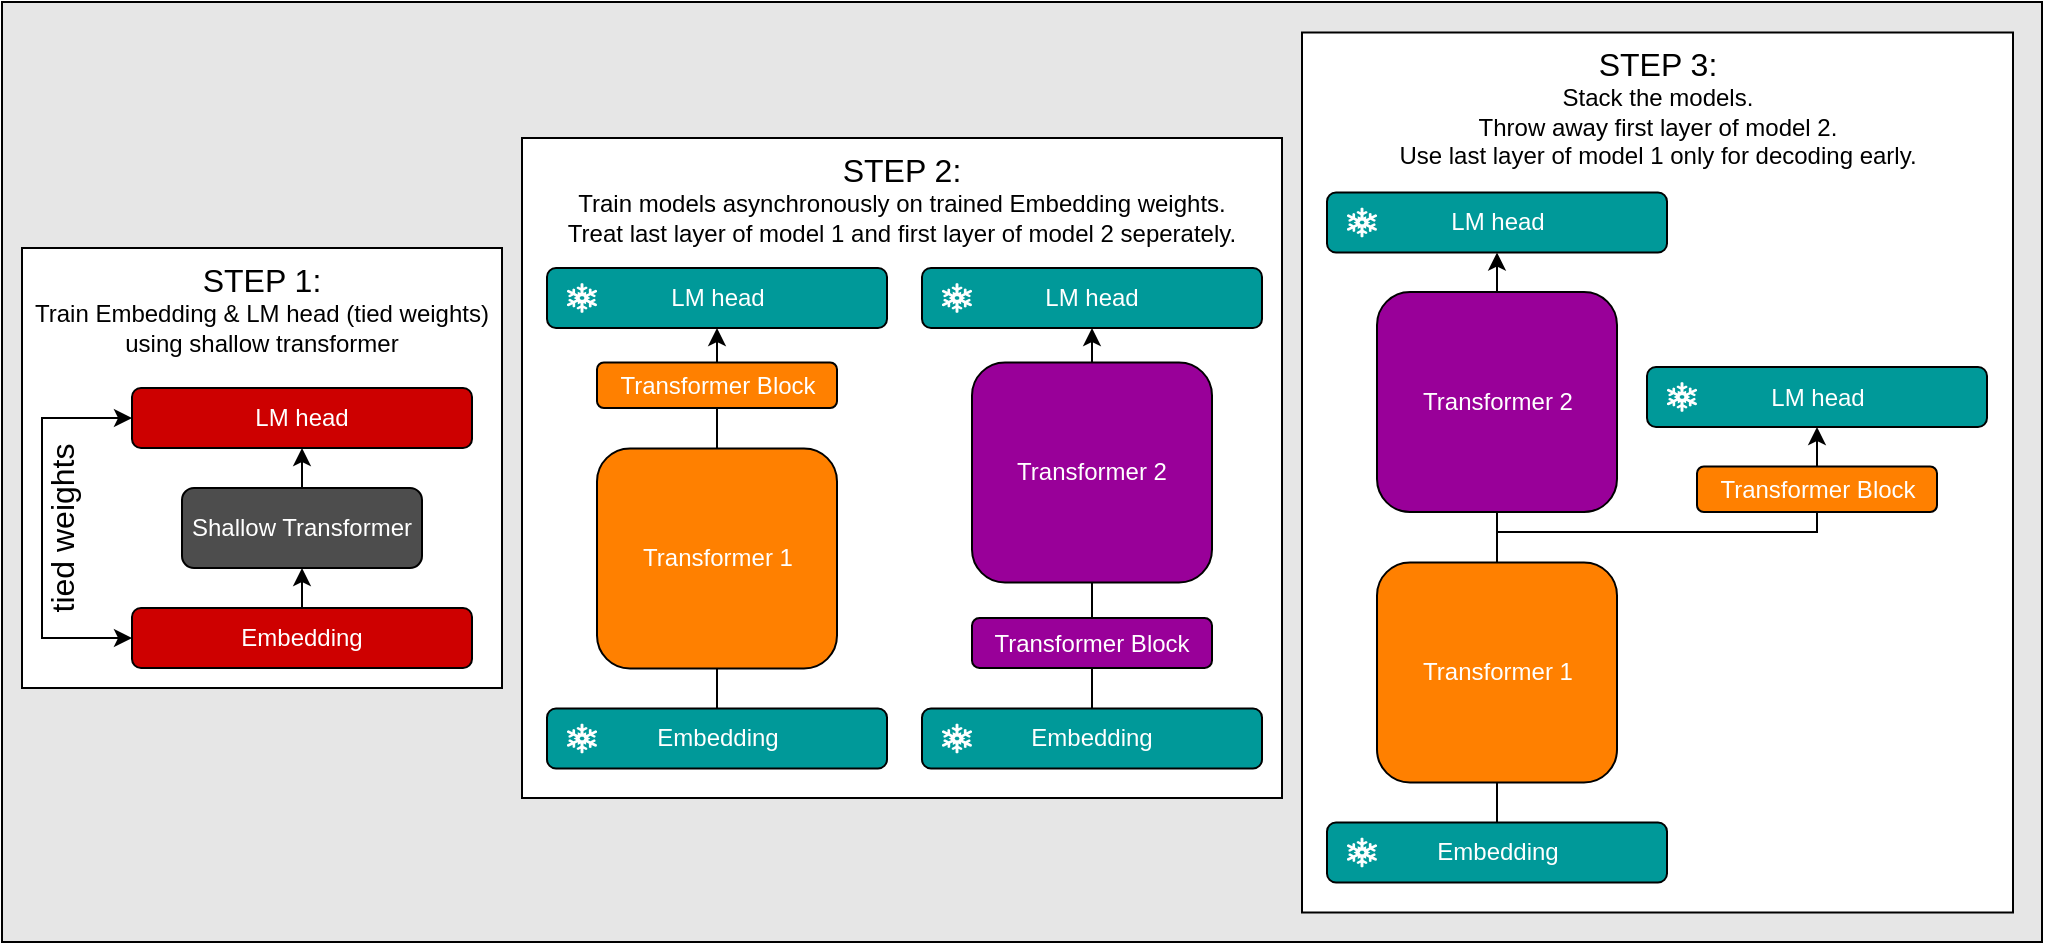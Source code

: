 <mxfile version="26.0.4">
  <diagram name="Seite-1" id="cMu12UTUHUqs-usWebE3">
    <mxGraphModel dx="1122" dy="793" grid="1" gridSize="10" guides="1" tooltips="1" connect="1" arrows="1" fold="1" page="1" pageScale="1" pageWidth="827" pageHeight="1169" math="0" shadow="0">
      <root>
        <mxCell id="0" />
        <mxCell id="1" parent="0" />
        <mxCell id="veAT1wjvBn1vrY7GnxaN-27" value="" style="rounded=0;whiteSpace=wrap;html=1;fillColor=light-dark(#e6e6e6, #ededed);" vertex="1" parent="1">
          <mxGeometry x="20" y="127" width="1020" height="470" as="geometry" />
        </mxCell>
        <mxCell id="veAT1wjvBn1vrY7GnxaN-25" value="&lt;font style=&quot;font-size: 16px;&quot;&gt;STEP 3:&lt;/font&gt;&lt;div&gt;&lt;span style=&quot;background-color: transparent; color: light-dark(rgb(0, 0, 0), rgb(255, 255, 255));&quot;&gt;Stack the models.&lt;/span&gt;&lt;/div&gt;&lt;div&gt;&lt;span style=&quot;background-color: transparent; color: light-dark(rgb(0, 0, 0), rgb(255, 255, 255));&quot;&gt;Throw away first layer of model 2.&lt;/span&gt;&lt;/div&gt;&lt;div&gt;&lt;span style=&quot;background-color: transparent; color: light-dark(rgb(0, 0, 0), rgb(255, 255, 255));&quot;&gt;Use last layer of model 1 only for decoding early.&lt;/span&gt;&lt;br&gt;&lt;/div&gt;" style="rounded=0;whiteSpace=wrap;html=1;fillColor=#FFFFFF;verticalAlign=top;" vertex="1" parent="1">
          <mxGeometry x="670" y="142.25" width="355.5" height="440" as="geometry" />
        </mxCell>
        <mxCell id="veAT1wjvBn1vrY7GnxaN-24" value="&lt;font style=&quot;font-size: 16px;&quot;&gt;STEP 2:&lt;/font&gt;&lt;div&gt;Train models asynchronously on trained Embedding weights.&lt;/div&gt;&lt;div&gt;Treat last layer of model 1 and first layer of model 2 seperately.&lt;/div&gt;" style="rounded=0;whiteSpace=wrap;html=1;fillColor=#FFFFFF;verticalAlign=top;" vertex="1" parent="1">
          <mxGeometry x="280" y="195" width="380" height="330" as="geometry" />
        </mxCell>
        <mxCell id="veAT1wjvBn1vrY7GnxaN-23" value="&lt;font style=&quot;font-size: 16px;&quot;&gt;STEP 1:&lt;/font&gt;&lt;div&gt;Train Embedding &amp;amp; LM head (tied weights)&lt;/div&gt;&lt;div&gt;using shallow transformer&lt;/div&gt;" style="rounded=0;whiteSpace=wrap;html=1;fillColor=#FFFFFF;verticalAlign=top;" vertex="1" parent="1">
          <mxGeometry x="30" y="250" width="240" height="220" as="geometry" />
        </mxCell>
        <mxCell id="veAT1wjvBn1vrY7GnxaN-22" style="edgeStyle=orthogonalEdgeStyle;rounded=0;orthogonalLoop=1;jettySize=auto;html=1;exitX=0.5;exitY=0;exitDx=0;exitDy=0;entryX=0.5;entryY=1;entryDx=0;entryDy=0;" edge="1" parent="1" source="veAT1wjvBn1vrY7GnxaN-4" target="veAT1wjvBn1vrY7GnxaN-11">
          <mxGeometry relative="1" as="geometry" />
        </mxCell>
        <mxCell id="hf-5a7G72kzq3b17Jqu1-5" style="edgeStyle=orthogonalEdgeStyle;rounded=0;orthogonalLoop=1;jettySize=auto;html=1;exitX=0.5;exitY=0;exitDx=0;exitDy=0;entryX=0.5;entryY=1;entryDx=0;entryDy=0;" parent="1" source="hf-5a7G72kzq3b17Jqu1-6" target="hf-5a7G72kzq3b17Jqu1-11" edge="1">
          <mxGeometry relative="1" as="geometry" />
        </mxCell>
        <mxCell id="hf-5a7G72kzq3b17Jqu1-6" value="Embedding" style="rounded=1;whiteSpace=wrap;html=1;fillColor=light-dark(#ce0000, #ffa3a3);fontColor=#FFFFFF;" parent="1" vertex="1">
          <mxGeometry x="85" y="430" width="170" height="30" as="geometry" />
        </mxCell>
        <mxCell id="hf-5a7G72kzq3b17Jqu1-7" value="LM head" style="rounded=1;whiteSpace=wrap;html=1;fillColor=light-dark(#cd0000, #ffa3a3);fontColor=#FFFFFF;" parent="1" vertex="1">
          <mxGeometry x="85" y="320" width="170" height="30" as="geometry" />
        </mxCell>
        <mxCell id="hf-5a7G72kzq3b17Jqu1-8" value="" style="endArrow=classic;startArrow=classic;html=1;rounded=0;entryX=0;entryY=0.5;entryDx=0;entryDy=0;exitX=0;exitY=0.5;exitDx=0;exitDy=0;" parent="1" source="hf-5a7G72kzq3b17Jqu1-6" target="hf-5a7G72kzq3b17Jqu1-7" edge="1">
          <mxGeometry width="50" height="50" relative="1" as="geometry">
            <mxPoint x="190" y="400" as="sourcePoint" />
            <mxPoint x="240" y="350" as="targetPoint" />
            <Array as="points">
              <mxPoint x="40" y="445" />
              <mxPoint x="40" y="335" />
            </Array>
          </mxGeometry>
        </mxCell>
        <mxCell id="hf-5a7G72kzq3b17Jqu1-9" value="&lt;font style=&quot;font-size: 16px;&quot;&gt;tied weights&lt;/font&gt;" style="edgeLabel;html=1;align=center;verticalAlign=middle;resizable=0;points=[];rotation=-90;labelBackgroundColor=none;" parent="hf-5a7G72kzq3b17Jqu1-8" vertex="1" connectable="0">
          <mxGeometry x="-0.035" y="-1" relative="1" as="geometry">
            <mxPoint x="9" y="-3" as="offset" />
          </mxGeometry>
        </mxCell>
        <mxCell id="hf-5a7G72kzq3b17Jqu1-10" style="edgeStyle=orthogonalEdgeStyle;rounded=0;orthogonalLoop=1;jettySize=auto;html=1;exitX=0.5;exitY=0;exitDx=0;exitDy=0;entryX=0.5;entryY=1;entryDx=0;entryDy=0;" parent="1" source="hf-5a7G72kzq3b17Jqu1-11" target="hf-5a7G72kzq3b17Jqu1-7" edge="1">
          <mxGeometry relative="1" as="geometry" />
        </mxCell>
        <mxCell id="hf-5a7G72kzq3b17Jqu1-11" value="Shallow Transformer" style="rounded=1;whiteSpace=wrap;html=1;fillColor=#4D4D4D;fontColor=#FFFFFF;" parent="1" vertex="1">
          <mxGeometry x="110" y="370" width="120" height="40" as="geometry" />
        </mxCell>
        <mxCell id="hf-5a7G72kzq3b17Jqu1-12" value="Embedding" style="rounded=1;whiteSpace=wrap;html=1;fillColor=#009999;fontColor=#FFFFFF;" parent="1" vertex="1">
          <mxGeometry x="292.5" y="480.25" width="170" height="30" as="geometry" />
        </mxCell>
        <mxCell id="hf-5a7G72kzq3b17Jqu1-13" value="LM head" style="rounded=1;whiteSpace=wrap;html=1;fillColor=#009999;fontColor=#FFFFFF;" parent="1" vertex="1">
          <mxGeometry x="292.5" y="260" width="170" height="30" as="geometry" />
        </mxCell>
        <mxCell id="veAT1wjvBn1vrY7GnxaN-2" style="edgeStyle=orthogonalEdgeStyle;rounded=0;orthogonalLoop=1;jettySize=auto;html=1;entryX=0.5;entryY=1;entryDx=0;entryDy=0;" edge="1" parent="1" source="hf-5a7G72kzq3b17Jqu1-12" target="hf-5a7G72kzq3b17Jqu1-13">
          <mxGeometry relative="1" as="geometry" />
        </mxCell>
        <mxCell id="hf-5a7G72kzq3b17Jqu1-14" value="Transformer 1" style="rounded=1;whiteSpace=wrap;html=1;fillColor=#FF8000;fontColor=#FFFFFF;" parent="1" vertex="1">
          <mxGeometry x="317.5" y="350.25" width="120" height="110" as="geometry" />
        </mxCell>
        <mxCell id="hf-5a7G72kzq3b17Jqu1-15" value="" style="shape=mxgraph.signs.nature.snowflake;html=1;pointerEvents=1;fillColor=#FFFFFF;strokeColor=none;verticalLabelPosition=bottom;verticalAlign=top;align=center;" parent="1" vertex="1">
          <mxGeometry x="302.5" y="487.75" width="15" height="15" as="geometry" />
        </mxCell>
        <mxCell id="hf-5a7G72kzq3b17Jqu1-16" value="" style="shape=mxgraph.signs.nature.snowflake;html=1;pointerEvents=1;fillColor=#FFFFFF;strokeColor=none;verticalLabelPosition=bottom;verticalAlign=top;align=center;" parent="1" vertex="1">
          <mxGeometry x="302.5" y="267.5" width="15" height="15" as="geometry" />
        </mxCell>
        <mxCell id="hf-5a7G72kzq3b17Jqu1-17" value="Embedding" style="rounded=1;whiteSpace=wrap;html=1;fillColor=#009999;fontColor=#FFFFFF;" parent="1" vertex="1">
          <mxGeometry x="480" y="480.25" width="170" height="30" as="geometry" />
        </mxCell>
        <mxCell id="hf-5a7G72kzq3b17Jqu1-18" value="LM head" style="rounded=1;whiteSpace=wrap;html=1;fillColor=#009999;fontColor=#FFFFFF;" parent="1" vertex="1">
          <mxGeometry x="480" y="260" width="170" height="30" as="geometry" />
        </mxCell>
        <mxCell id="hf-5a7G72kzq3b17Jqu1-89" style="edgeStyle=orthogonalEdgeStyle;rounded=0;orthogonalLoop=1;jettySize=auto;html=1;exitX=0.5;exitY=0;exitDx=0;exitDy=0;entryX=0.5;entryY=1;entryDx=0;entryDy=0;" parent="1" source="hf-5a7G72kzq3b17Jqu1-17" target="hf-5a7G72kzq3b17Jqu1-18" edge="1">
          <mxGeometry relative="1" as="geometry" />
        </mxCell>
        <mxCell id="hf-5a7G72kzq3b17Jqu1-19" value="Transformer 2" style="rounded=1;whiteSpace=wrap;html=1;fillColor=#990099;fontColor=#FFFFFF;" parent="1" vertex="1">
          <mxGeometry x="505" y="307.25" width="120" height="110" as="geometry" />
        </mxCell>
        <mxCell id="hf-5a7G72kzq3b17Jqu1-20" value="" style="shape=mxgraph.signs.nature.snowflake;html=1;pointerEvents=1;fillColor=#FFFFFF;strokeColor=none;verticalLabelPosition=bottom;verticalAlign=top;align=center;" parent="1" vertex="1">
          <mxGeometry x="490" y="487.75" width="15" height="15" as="geometry" />
        </mxCell>
        <mxCell id="hf-5a7G72kzq3b17Jqu1-21" value="" style="shape=mxgraph.signs.nature.snowflake;html=1;pointerEvents=1;fillColor=#FFFFFF;strokeColor=none;verticalLabelPosition=bottom;verticalAlign=top;align=center;" parent="1" vertex="1">
          <mxGeometry x="490" y="267.5" width="15" height="15" as="geometry" />
        </mxCell>
        <mxCell id="veAT1wjvBn1vrY7GnxaN-1" value="Transformer Block" style="rounded=1;whiteSpace=wrap;html=1;fillColor=#FF8000;fontColor=#FFFFFF;" vertex="1" parent="1">
          <mxGeometry x="317.5" y="307.25" width="120" height="22.75" as="geometry" />
        </mxCell>
        <mxCell id="veAT1wjvBn1vrY7GnxaN-3" value="Transformer Block" style="rounded=1;whiteSpace=wrap;html=1;fillColor=#990099;fontColor=#FFFFFF;" vertex="1" parent="1">
          <mxGeometry x="505" y="435" width="120" height="25" as="geometry" />
        </mxCell>
        <mxCell id="veAT1wjvBn1vrY7GnxaN-4" value="Embedding" style="rounded=1;whiteSpace=wrap;html=1;fillColor=#009999;fontColor=#FFFFFF;" vertex="1" parent="1">
          <mxGeometry x="682.5" y="537.25" width="170" height="30" as="geometry" />
        </mxCell>
        <mxCell id="veAT1wjvBn1vrY7GnxaN-21" style="edgeStyle=orthogonalEdgeStyle;rounded=0;orthogonalLoop=1;jettySize=auto;html=1;exitX=0.5;exitY=0;exitDx=0;exitDy=0;entryX=0.5;entryY=1;entryDx=0;entryDy=0;" edge="1" parent="1" source="veAT1wjvBn1vrY7GnxaN-7" target="veAT1wjvBn1vrY7GnxaN-19">
          <mxGeometry relative="1" as="geometry">
            <Array as="points">
              <mxPoint x="767.5" y="392" />
              <mxPoint x="927.5" y="392" />
            </Array>
          </mxGeometry>
        </mxCell>
        <mxCell id="veAT1wjvBn1vrY7GnxaN-7" value="Transformer 1" style="rounded=1;whiteSpace=wrap;html=1;fillColor=#FF8000;fontColor=#FFFFFF;" vertex="1" parent="1">
          <mxGeometry x="707.5" y="407.25" width="120" height="110" as="geometry" />
        </mxCell>
        <mxCell id="veAT1wjvBn1vrY7GnxaN-8" value="" style="shape=mxgraph.signs.nature.snowflake;html=1;pointerEvents=1;fillColor=#FFFFFF;strokeColor=none;verticalLabelPosition=bottom;verticalAlign=top;align=center;" vertex="1" parent="1">
          <mxGeometry x="692.5" y="544.75" width="15" height="15" as="geometry" />
        </mxCell>
        <mxCell id="veAT1wjvBn1vrY7GnxaN-11" value="LM head" style="rounded=1;whiteSpace=wrap;html=1;fillColor=#009999;fontColor=#FFFFFF;" vertex="1" parent="1">
          <mxGeometry x="682.5" y="222.25" width="170" height="30" as="geometry" />
        </mxCell>
        <mxCell id="veAT1wjvBn1vrY7GnxaN-13" value="Transformer 2" style="rounded=1;whiteSpace=wrap;html=1;fillColor=#990099;fontColor=#FFFFFF;" vertex="1" parent="1">
          <mxGeometry x="707.5" y="272" width="120" height="110" as="geometry" />
        </mxCell>
        <mxCell id="veAT1wjvBn1vrY7GnxaN-15" value="" style="shape=mxgraph.signs.nature.snowflake;html=1;pointerEvents=1;fillColor=#FFFFFF;strokeColor=none;verticalLabelPosition=bottom;verticalAlign=top;align=center;" vertex="1" parent="1">
          <mxGeometry x="692.5" y="229.75" width="15" height="15" as="geometry" />
        </mxCell>
        <mxCell id="veAT1wjvBn1vrY7GnxaN-16" value="Transformer Block" style="rounded=1;whiteSpace=wrap;html=1;fillColor=#FF8000;fontColor=#FFFFFF;" vertex="1" parent="1">
          <mxGeometry x="867.5" y="359.25" width="120" height="22.75" as="geometry" />
        </mxCell>
        <mxCell id="veAT1wjvBn1vrY7GnxaN-19" value="LM head" style="rounded=1;whiteSpace=wrap;html=1;fillColor=#009999;fontColor=#FFFFFF;" vertex="1" parent="1">
          <mxGeometry x="842.5" y="309.5" width="170" height="30" as="geometry" />
        </mxCell>
        <mxCell id="veAT1wjvBn1vrY7GnxaN-20" value="" style="shape=mxgraph.signs.nature.snowflake;html=1;pointerEvents=1;fillColor=#FFFFFF;strokeColor=none;verticalLabelPosition=bottom;verticalAlign=top;align=center;" vertex="1" parent="1">
          <mxGeometry x="852.5" y="317" width="15" height="15" as="geometry" />
        </mxCell>
      </root>
    </mxGraphModel>
  </diagram>
</mxfile>
